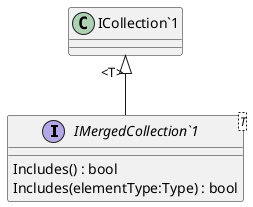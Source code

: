 @startuml
interface "IMergedCollection`1"<T> {
    Includes() : bool
    Includes(elementType:Type) : bool
}
"ICollection`1" "<T>" <|-- "IMergedCollection`1"
@enduml
